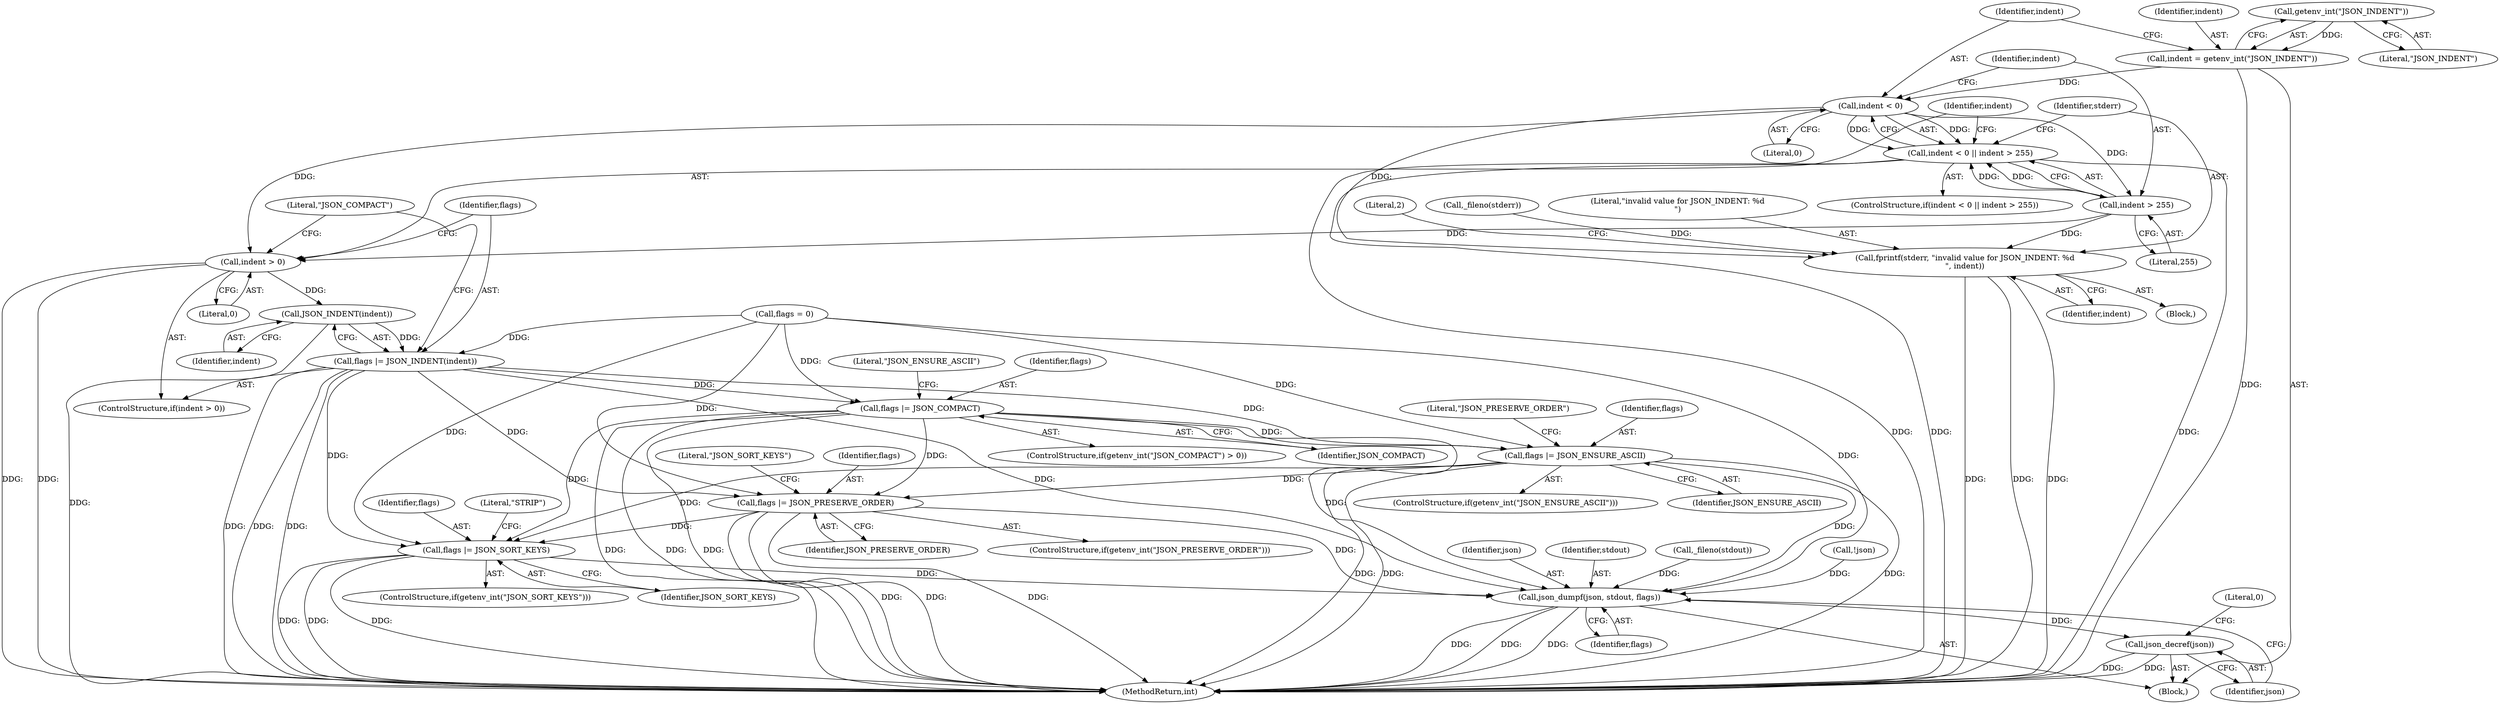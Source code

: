 digraph "0_jansson_8f80c2d83808150724d31793e6ade92749b1faa4_11@API" {
"1000121" [label="(Call,getenv_int(\"JSON_INDENT\"))"];
"1000119" [label="(Call,indent = getenv_int(\"JSON_INDENT\"))"];
"1000125" [label="(Call,indent < 0)"];
"1000124" [label="(Call,indent < 0 || indent > 255)"];
"1000128" [label="(Call,indent > 255)"];
"1000132" [label="(Call,fprintf(stderr, \"invalid value for JSON_INDENT: %d\n\", indent))"];
"1000139" [label="(Call,indent > 0)"];
"1000144" [label="(Call,JSON_INDENT(indent))"];
"1000142" [label="(Call,flags |= JSON_INDENT(indent))"];
"1000151" [label="(Call,flags |= JSON_COMPACT)"];
"1000157" [label="(Call,flags |= JSON_ENSURE_ASCII)"];
"1000163" [label="(Call,flags |= JSON_PRESERVE_ORDER)"];
"1000169" [label="(Call,flags |= JSON_SORT_KEYS)"];
"1000287" [label="(Call,json_dumpf(json, stdout, flags))"];
"1000291" [label="(Call,json_decref(json))"];
"1000120" [label="(Identifier,indent)"];
"1000137" [label="(Literal,2)"];
"1000124" [label="(Call,indent < 0 || indent > 255)"];
"1000288" [label="(Identifier,json)"];
"1000171" [label="(Identifier,JSON_SORT_KEYS)"];
"1000141" [label="(Literal,0)"];
"1000149" [label="(Literal,\"JSON_COMPACT\")"];
"1000121" [label="(Call,getenv_int(\"JSON_INDENT\"))"];
"1000151" [label="(Call,flags |= JSON_COMPACT)"];
"1000126" [label="(Identifier,indent)"];
"1000162" [label="(Literal,\"JSON_PRESERVE_ORDER\")"];
"1000146" [label="(ControlStructure,if(getenv_int(\"JSON_COMPACT\") > 0))"];
"1000153" [label="(Identifier,JSON_COMPACT)"];
"1000160" [label="(ControlStructure,if(getenv_int(\"JSON_PRESERVE_ORDER\")))"];
"1000289" [label="(Identifier,stdout)"];
"1000291" [label="(Call,json_decref(json))"];
"1000129" [label="(Identifier,indent)"];
"1000295" [label="(MethodReturn,int)"];
"1000287" [label="(Call,json_dumpf(json, stdout, flags))"];
"1000156" [label="(Literal,\"JSON_ENSURE_ASCII\")"];
"1000294" [label="(Literal,0)"];
"1000165" [label="(Identifier,JSON_PRESERVE_ORDER)"];
"1000122" [label="(Literal,\"JSON_INDENT\")"];
"1000164" [label="(Identifier,flags)"];
"1000127" [label="(Literal,0)"];
"1000152" [label="(Identifier,flags)"];
"1000119" [label="(Call,indent = getenv_int(\"JSON_INDENT\"))"];
"1000112" [label="(Call,_fileno(stdout))"];
"1000157" [label="(Call,flags |= JSON_ENSURE_ASCII)"];
"1000139" [label="(Call,indent > 0)"];
"1000292" [label="(Identifier,json)"];
"1000125" [label="(Call,indent < 0)"];
"1000159" [label="(Identifier,JSON_ENSURE_ASCII)"];
"1000163" [label="(Call,flags |= JSON_PRESERVE_ORDER)"];
"1000170" [label="(Identifier,flags)"];
"1000143" [label="(Identifier,flags)"];
"1000174" [label="(Literal,\"STRIP\")"];
"1000131" [label="(Block,)"];
"1000132" [label="(Call,fprintf(stderr, \"invalid value for JSON_INDENT: %d\n\", indent))"];
"1000166" [label="(ControlStructure,if(getenv_int(\"JSON_SORT_KEYS\")))"];
"1000267" [label="(Call,!json)"];
"1000106" [label="(Call,flags = 0)"];
"1000123" [label="(ControlStructure,if(indent < 0 || indent > 255))"];
"1000128" [label="(Call,indent > 255)"];
"1000133" [label="(Identifier,stderr)"];
"1000116" [label="(Call,_fileno(stderr))"];
"1000138" [label="(ControlStructure,if(indent > 0))"];
"1000158" [label="(Identifier,flags)"];
"1000134" [label="(Literal,\"invalid value for JSON_INDENT: %d\n\")"];
"1000145" [label="(Identifier,indent)"];
"1000140" [label="(Identifier,indent)"];
"1000169" [label="(Call,flags |= JSON_SORT_KEYS)"];
"1000154" [label="(ControlStructure,if(getenv_int(\"JSON_ENSURE_ASCII\")))"];
"1000103" [label="(Block,)"];
"1000142" [label="(Call,flags |= JSON_INDENT(indent))"];
"1000135" [label="(Identifier,indent)"];
"1000290" [label="(Identifier,flags)"];
"1000168" [label="(Literal,\"JSON_SORT_KEYS\")"];
"1000144" [label="(Call,JSON_INDENT(indent))"];
"1000130" [label="(Literal,255)"];
"1000121" -> "1000119"  [label="AST: "];
"1000121" -> "1000122"  [label="CFG: "];
"1000122" -> "1000121"  [label="AST: "];
"1000119" -> "1000121"  [label="CFG: "];
"1000121" -> "1000119"  [label="DDG: "];
"1000119" -> "1000103"  [label="AST: "];
"1000120" -> "1000119"  [label="AST: "];
"1000126" -> "1000119"  [label="CFG: "];
"1000119" -> "1000295"  [label="DDG: "];
"1000119" -> "1000125"  [label="DDG: "];
"1000125" -> "1000124"  [label="AST: "];
"1000125" -> "1000127"  [label="CFG: "];
"1000126" -> "1000125"  [label="AST: "];
"1000127" -> "1000125"  [label="AST: "];
"1000129" -> "1000125"  [label="CFG: "];
"1000124" -> "1000125"  [label="CFG: "];
"1000125" -> "1000124"  [label="DDG: "];
"1000125" -> "1000124"  [label="DDG: "];
"1000125" -> "1000128"  [label="DDG: "];
"1000125" -> "1000132"  [label="DDG: "];
"1000125" -> "1000139"  [label="DDG: "];
"1000124" -> "1000123"  [label="AST: "];
"1000124" -> "1000128"  [label="CFG: "];
"1000128" -> "1000124"  [label="AST: "];
"1000133" -> "1000124"  [label="CFG: "];
"1000140" -> "1000124"  [label="CFG: "];
"1000124" -> "1000295"  [label="DDG: "];
"1000124" -> "1000295"  [label="DDG: "];
"1000124" -> "1000295"  [label="DDG: "];
"1000128" -> "1000124"  [label="DDG: "];
"1000128" -> "1000124"  [label="DDG: "];
"1000128" -> "1000130"  [label="CFG: "];
"1000129" -> "1000128"  [label="AST: "];
"1000130" -> "1000128"  [label="AST: "];
"1000128" -> "1000132"  [label="DDG: "];
"1000128" -> "1000139"  [label="DDG: "];
"1000132" -> "1000131"  [label="AST: "];
"1000132" -> "1000135"  [label="CFG: "];
"1000133" -> "1000132"  [label="AST: "];
"1000134" -> "1000132"  [label="AST: "];
"1000135" -> "1000132"  [label="AST: "];
"1000137" -> "1000132"  [label="CFG: "];
"1000132" -> "1000295"  [label="DDG: "];
"1000132" -> "1000295"  [label="DDG: "];
"1000132" -> "1000295"  [label="DDG: "];
"1000116" -> "1000132"  [label="DDG: "];
"1000139" -> "1000138"  [label="AST: "];
"1000139" -> "1000141"  [label="CFG: "];
"1000140" -> "1000139"  [label="AST: "];
"1000141" -> "1000139"  [label="AST: "];
"1000143" -> "1000139"  [label="CFG: "];
"1000149" -> "1000139"  [label="CFG: "];
"1000139" -> "1000295"  [label="DDG: "];
"1000139" -> "1000295"  [label="DDG: "];
"1000139" -> "1000144"  [label="DDG: "];
"1000144" -> "1000142"  [label="AST: "];
"1000144" -> "1000145"  [label="CFG: "];
"1000145" -> "1000144"  [label="AST: "];
"1000142" -> "1000144"  [label="CFG: "];
"1000144" -> "1000295"  [label="DDG: "];
"1000144" -> "1000142"  [label="DDG: "];
"1000142" -> "1000138"  [label="AST: "];
"1000143" -> "1000142"  [label="AST: "];
"1000149" -> "1000142"  [label="CFG: "];
"1000142" -> "1000295"  [label="DDG: "];
"1000142" -> "1000295"  [label="DDG: "];
"1000142" -> "1000295"  [label="DDG: "];
"1000106" -> "1000142"  [label="DDG: "];
"1000142" -> "1000151"  [label="DDG: "];
"1000142" -> "1000157"  [label="DDG: "];
"1000142" -> "1000163"  [label="DDG: "];
"1000142" -> "1000169"  [label="DDG: "];
"1000142" -> "1000287"  [label="DDG: "];
"1000151" -> "1000146"  [label="AST: "];
"1000151" -> "1000153"  [label="CFG: "];
"1000152" -> "1000151"  [label="AST: "];
"1000153" -> "1000151"  [label="AST: "];
"1000156" -> "1000151"  [label="CFG: "];
"1000151" -> "1000295"  [label="DDG: "];
"1000151" -> "1000295"  [label="DDG: "];
"1000151" -> "1000295"  [label="DDG: "];
"1000106" -> "1000151"  [label="DDG: "];
"1000151" -> "1000157"  [label="DDG: "];
"1000151" -> "1000163"  [label="DDG: "];
"1000151" -> "1000169"  [label="DDG: "];
"1000151" -> "1000287"  [label="DDG: "];
"1000157" -> "1000154"  [label="AST: "];
"1000157" -> "1000159"  [label="CFG: "];
"1000158" -> "1000157"  [label="AST: "];
"1000159" -> "1000157"  [label="AST: "];
"1000162" -> "1000157"  [label="CFG: "];
"1000157" -> "1000295"  [label="DDG: "];
"1000157" -> "1000295"  [label="DDG: "];
"1000157" -> "1000295"  [label="DDG: "];
"1000106" -> "1000157"  [label="DDG: "];
"1000157" -> "1000163"  [label="DDG: "];
"1000157" -> "1000169"  [label="DDG: "];
"1000157" -> "1000287"  [label="DDG: "];
"1000163" -> "1000160"  [label="AST: "];
"1000163" -> "1000165"  [label="CFG: "];
"1000164" -> "1000163"  [label="AST: "];
"1000165" -> "1000163"  [label="AST: "];
"1000168" -> "1000163"  [label="CFG: "];
"1000163" -> "1000295"  [label="DDG: "];
"1000163" -> "1000295"  [label="DDG: "];
"1000163" -> "1000295"  [label="DDG: "];
"1000106" -> "1000163"  [label="DDG: "];
"1000163" -> "1000169"  [label="DDG: "];
"1000163" -> "1000287"  [label="DDG: "];
"1000169" -> "1000166"  [label="AST: "];
"1000169" -> "1000171"  [label="CFG: "];
"1000170" -> "1000169"  [label="AST: "];
"1000171" -> "1000169"  [label="AST: "];
"1000174" -> "1000169"  [label="CFG: "];
"1000169" -> "1000295"  [label="DDG: "];
"1000169" -> "1000295"  [label="DDG: "];
"1000169" -> "1000295"  [label="DDG: "];
"1000106" -> "1000169"  [label="DDG: "];
"1000169" -> "1000287"  [label="DDG: "];
"1000287" -> "1000103"  [label="AST: "];
"1000287" -> "1000290"  [label="CFG: "];
"1000288" -> "1000287"  [label="AST: "];
"1000289" -> "1000287"  [label="AST: "];
"1000290" -> "1000287"  [label="AST: "];
"1000292" -> "1000287"  [label="CFG: "];
"1000287" -> "1000295"  [label="DDG: "];
"1000287" -> "1000295"  [label="DDG: "];
"1000287" -> "1000295"  [label="DDG: "];
"1000267" -> "1000287"  [label="DDG: "];
"1000112" -> "1000287"  [label="DDG: "];
"1000106" -> "1000287"  [label="DDG: "];
"1000287" -> "1000291"  [label="DDG: "];
"1000291" -> "1000103"  [label="AST: "];
"1000291" -> "1000292"  [label="CFG: "];
"1000292" -> "1000291"  [label="AST: "];
"1000294" -> "1000291"  [label="CFG: "];
"1000291" -> "1000295"  [label="DDG: "];
"1000291" -> "1000295"  [label="DDG: "];
}
